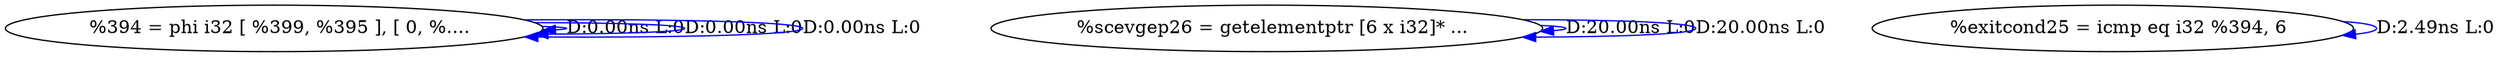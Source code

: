 digraph {
Node0x560817b1dc40[label="  %394 = phi i32 [ %399, %395 ], [ 0, %...."];
Node0x560817b1dc40 -> Node0x560817b1dc40[label="D:0.00ns L:0",color=blue];
Node0x560817b1dc40 -> Node0x560817b1dc40[label="D:0.00ns L:0",color=blue];
Node0x560817b1dc40 -> Node0x560817b1dc40[label="D:0.00ns L:0",color=blue];
Node0x560817b1dd20[label="  %scevgep26 = getelementptr [6 x i32]* ..."];
Node0x560817b1dd20 -> Node0x560817b1dd20[label="D:20.00ns L:0",color=blue];
Node0x560817b1dd20 -> Node0x560817b1dd20[label="D:20.00ns L:0",color=blue];
Node0x560817b1de00[label="  %exitcond25 = icmp eq i32 %394, 6"];
Node0x560817b1de00 -> Node0x560817b1de00[label="D:2.49ns L:0",color=blue];
}
